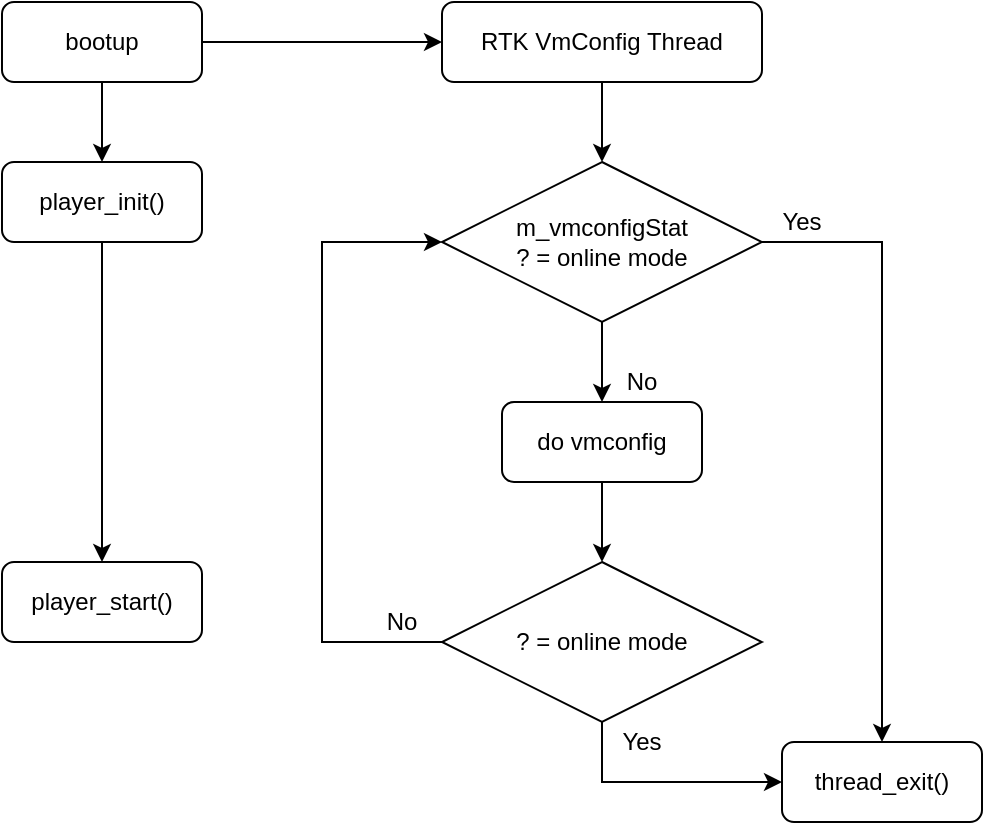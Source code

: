 <mxfile version="13.0.0" type="github">
  <diagram id="pDtN-Cg3gcqaqPhIMTfb" name="Page-1">
    <mxGraphModel dx="1087" dy="630" grid="1" gridSize="10" guides="1" tooltips="1" connect="1" arrows="1" fold="1" page="1" pageScale="1" pageWidth="827" pageHeight="1169" math="0" shadow="0">
      <root>
        <mxCell id="0" />
        <mxCell id="1" parent="0" />
        <mxCell id="lFmas19JV7nvMjN8YBHj-2" value="bootup" style="rounded=1;whiteSpace=wrap;html=1;" vertex="1" parent="1">
          <mxGeometry x="80" y="40" width="100" height="40" as="geometry" />
        </mxCell>
        <mxCell id="lFmas19JV7nvMjN8YBHj-3" value="" style="endArrow=classic;html=1;exitX=0.5;exitY=1;exitDx=0;exitDy=0;entryX=0.5;entryY=0;entryDx=0;entryDy=0;" edge="1" parent="1" source="lFmas19JV7nvMjN8YBHj-2" target="lFmas19JV7nvMjN8YBHj-4">
          <mxGeometry width="50" height="50" relative="1" as="geometry">
            <mxPoint x="230" y="240" as="sourcePoint" />
            <mxPoint x="130" y="130" as="targetPoint" />
          </mxGeometry>
        </mxCell>
        <mxCell id="lFmas19JV7nvMjN8YBHj-41" style="edgeStyle=orthogonalEdgeStyle;rounded=0;orthogonalLoop=1;jettySize=auto;html=1;entryX=0.5;entryY=0;entryDx=0;entryDy=0;" edge="1" parent="1" source="lFmas19JV7nvMjN8YBHj-4" target="lFmas19JV7nvMjN8YBHj-20">
          <mxGeometry relative="1" as="geometry" />
        </mxCell>
        <mxCell id="lFmas19JV7nvMjN8YBHj-4" value="player_init()" style="rounded=1;whiteSpace=wrap;html=1;" vertex="1" parent="1">
          <mxGeometry x="80" y="120" width="100" height="40" as="geometry" />
        </mxCell>
        <mxCell id="lFmas19JV7nvMjN8YBHj-20" value="player_start()" style="rounded=1;whiteSpace=wrap;html=1;" vertex="1" parent="1">
          <mxGeometry x="80" y="320" width="100" height="40" as="geometry" />
        </mxCell>
        <mxCell id="lFmas19JV7nvMjN8YBHj-21" value="" style="endArrow=classic;html=1;exitX=1;exitY=0.5;exitDx=0;exitDy=0;entryX=0;entryY=0.5;entryDx=0;entryDy=0;" edge="1" parent="1" source="lFmas19JV7nvMjN8YBHj-2" target="lFmas19JV7nvMjN8YBHj-22">
          <mxGeometry width="50" height="50" relative="1" as="geometry">
            <mxPoint x="220" y="60" as="sourcePoint" />
            <mxPoint x="360" y="60" as="targetPoint" />
          </mxGeometry>
        </mxCell>
        <mxCell id="lFmas19JV7nvMjN8YBHj-24" style="edgeStyle=orthogonalEdgeStyle;rounded=0;orthogonalLoop=1;jettySize=auto;html=1;" edge="1" parent="1" source="lFmas19JV7nvMjN8YBHj-22">
          <mxGeometry relative="1" as="geometry">
            <mxPoint x="380" y="120" as="targetPoint" />
          </mxGeometry>
        </mxCell>
        <mxCell id="lFmas19JV7nvMjN8YBHj-22" value="RTK VmConfig Thread" style="rounded=1;whiteSpace=wrap;html=1;" vertex="1" parent="1">
          <mxGeometry x="300" y="40" width="160" height="40" as="geometry" />
        </mxCell>
        <mxCell id="lFmas19JV7nvMjN8YBHj-31" style="edgeStyle=orthogonalEdgeStyle;rounded=0;orthogonalLoop=1;jettySize=auto;html=1;entryX=0.5;entryY=0;entryDx=0;entryDy=0;" edge="1" parent="1" source="lFmas19JV7nvMjN8YBHj-25" target="lFmas19JV7nvMjN8YBHj-30">
          <mxGeometry relative="1" as="geometry" />
        </mxCell>
        <mxCell id="lFmas19JV7nvMjN8YBHj-25" value="m_vmconfigStat&lt;br&gt;? = online mode" style="rhombus;whiteSpace=wrap;html=1;" vertex="1" parent="1">
          <mxGeometry x="300" y="120" width="160" height="80" as="geometry" />
        </mxCell>
        <mxCell id="lFmas19JV7nvMjN8YBHj-35" style="edgeStyle=orthogonalEdgeStyle;rounded=0;orthogonalLoop=1;jettySize=auto;html=1;exitX=0;exitY=1;exitDx=0;exitDy=0;entryX=0.5;entryY=0;entryDx=0;entryDy=0;" edge="1" parent="1" source="lFmas19JV7nvMjN8YBHj-26" target="lFmas19JV7nvMjN8YBHj-34">
          <mxGeometry relative="1" as="geometry">
            <Array as="points">
              <mxPoint x="520" y="160" />
            </Array>
          </mxGeometry>
        </mxCell>
        <mxCell id="lFmas19JV7nvMjN8YBHj-26" value="Yes" style="text;html=1;strokeColor=none;fillColor=none;align=center;verticalAlign=middle;whiteSpace=wrap;rounded=0;" vertex="1" parent="1">
          <mxGeometry x="460" y="140" width="40" height="20" as="geometry" />
        </mxCell>
        <mxCell id="lFmas19JV7nvMjN8YBHj-32" style="edgeStyle=orthogonalEdgeStyle;rounded=0;orthogonalLoop=1;jettySize=auto;html=1;" edge="1" parent="1" source="lFmas19JV7nvMjN8YBHj-30">
          <mxGeometry relative="1" as="geometry">
            <mxPoint x="380" y="320" as="targetPoint" />
          </mxGeometry>
        </mxCell>
        <mxCell id="lFmas19JV7nvMjN8YBHj-30" value="do vmconfig" style="rounded=1;whiteSpace=wrap;html=1;" vertex="1" parent="1">
          <mxGeometry x="330" y="240" width="100" height="40" as="geometry" />
        </mxCell>
        <mxCell id="lFmas19JV7nvMjN8YBHj-36" style="edgeStyle=orthogonalEdgeStyle;rounded=0;orthogonalLoop=1;jettySize=auto;html=1;entryX=0;entryY=0.5;entryDx=0;entryDy=0;" edge="1" parent="1" source="lFmas19JV7nvMjN8YBHj-33" target="lFmas19JV7nvMjN8YBHj-34">
          <mxGeometry relative="1" as="geometry">
            <Array as="points">
              <mxPoint x="380" y="430" />
            </Array>
          </mxGeometry>
        </mxCell>
        <mxCell id="lFmas19JV7nvMjN8YBHj-39" style="edgeStyle=orthogonalEdgeStyle;rounded=0;orthogonalLoop=1;jettySize=auto;html=1;entryX=0;entryY=0.5;entryDx=0;entryDy=0;" edge="1" parent="1" source="lFmas19JV7nvMjN8YBHj-33" target="lFmas19JV7nvMjN8YBHj-25">
          <mxGeometry relative="1" as="geometry">
            <Array as="points">
              <mxPoint x="240.0" y="360" />
              <mxPoint x="240.0" y="160" />
            </Array>
          </mxGeometry>
        </mxCell>
        <mxCell id="lFmas19JV7nvMjN8YBHj-33" value="? = online mode" style="rhombus;whiteSpace=wrap;html=1;" vertex="1" parent="1">
          <mxGeometry x="300" y="320" width="160" height="80" as="geometry" />
        </mxCell>
        <mxCell id="lFmas19JV7nvMjN8YBHj-34" value="thread_exit()" style="rounded=1;whiteSpace=wrap;html=1;" vertex="1" parent="1">
          <mxGeometry x="470" y="410" width="100" height="40" as="geometry" />
        </mxCell>
        <mxCell id="lFmas19JV7nvMjN8YBHj-37" value="Yes" style="text;html=1;strokeColor=none;fillColor=none;align=center;verticalAlign=middle;whiteSpace=wrap;rounded=0;" vertex="1" parent="1">
          <mxGeometry x="380" y="400" width="40" height="20" as="geometry" />
        </mxCell>
        <mxCell id="lFmas19JV7nvMjN8YBHj-38" value="No" style="text;html=1;strokeColor=none;fillColor=none;align=center;verticalAlign=middle;whiteSpace=wrap;rounded=0;" vertex="1" parent="1">
          <mxGeometry x="380" y="220" width="40" height="20" as="geometry" />
        </mxCell>
        <mxCell id="lFmas19JV7nvMjN8YBHj-40" value="No" style="text;html=1;strokeColor=none;fillColor=none;align=center;verticalAlign=middle;whiteSpace=wrap;rounded=0;" vertex="1" parent="1">
          <mxGeometry x="260" y="340" width="40" height="20" as="geometry" />
        </mxCell>
      </root>
    </mxGraphModel>
  </diagram>
</mxfile>
